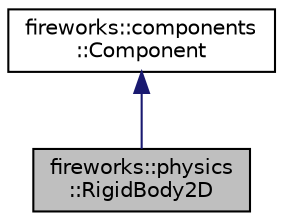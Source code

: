 digraph "fireworks::physics::RigidBody2D"
{
 // LATEX_PDF_SIZE
  edge [fontname="Helvetica",fontsize="10",labelfontname="Helvetica",labelfontsize="10"];
  node [fontname="Helvetica",fontsize="10",shape=record];
  Node1 [label="fireworks::physics\l::RigidBody2D",height=0.2,width=0.4,color="black", fillcolor="grey75", style="filled", fontcolor="black",tooltip="RigidBody 2D Physics component to simulate real time physics."];
  Node2 -> Node1 [dir="back",color="midnightblue",fontsize="10",style="solid",fontname="Helvetica"];
  Node2 [label="fireworks::components\l::Component",height=0.2,width=0.4,color="black", fillcolor="white", style="filled",URL="$classfireworks_1_1components_1_1_component.html",tooltip="Class for creating components."];
}
